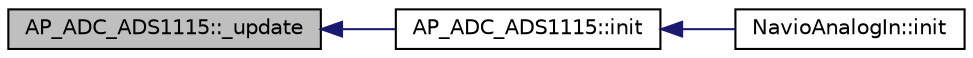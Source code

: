 digraph "AP_ADC_ADS1115::_update"
{
 // INTERACTIVE_SVG=YES
  edge [fontname="Helvetica",fontsize="10",labelfontname="Helvetica",labelfontsize="10"];
  node [fontname="Helvetica",fontsize="10",shape=record];
  rankdir="LR";
  Node1 [label="AP_ADC_ADS1115::_update",height=0.2,width=0.4,color="black", fillcolor="grey75", style="filled" fontcolor="black"];
  Node1 -> Node2 [dir="back",color="midnightblue",fontsize="10",style="solid",fontname="Helvetica"];
  Node2 [label="AP_ADC_ADS1115::init",height=0.2,width=0.4,color="black", fillcolor="white", style="filled",URL="$classAP__ADC__ADS1115.html#ab9dda3a5715a514b78effc0164e6a1c9"];
  Node2 -> Node3 [dir="back",color="midnightblue",fontsize="10",style="solid",fontname="Helvetica"];
  Node3 [label="NavioAnalogIn::init",height=0.2,width=0.4,color="black", fillcolor="white", style="filled",URL="$classNavioAnalogIn.html#a86419e9f2486bef44753fb15f5bb3ae9"];
}
